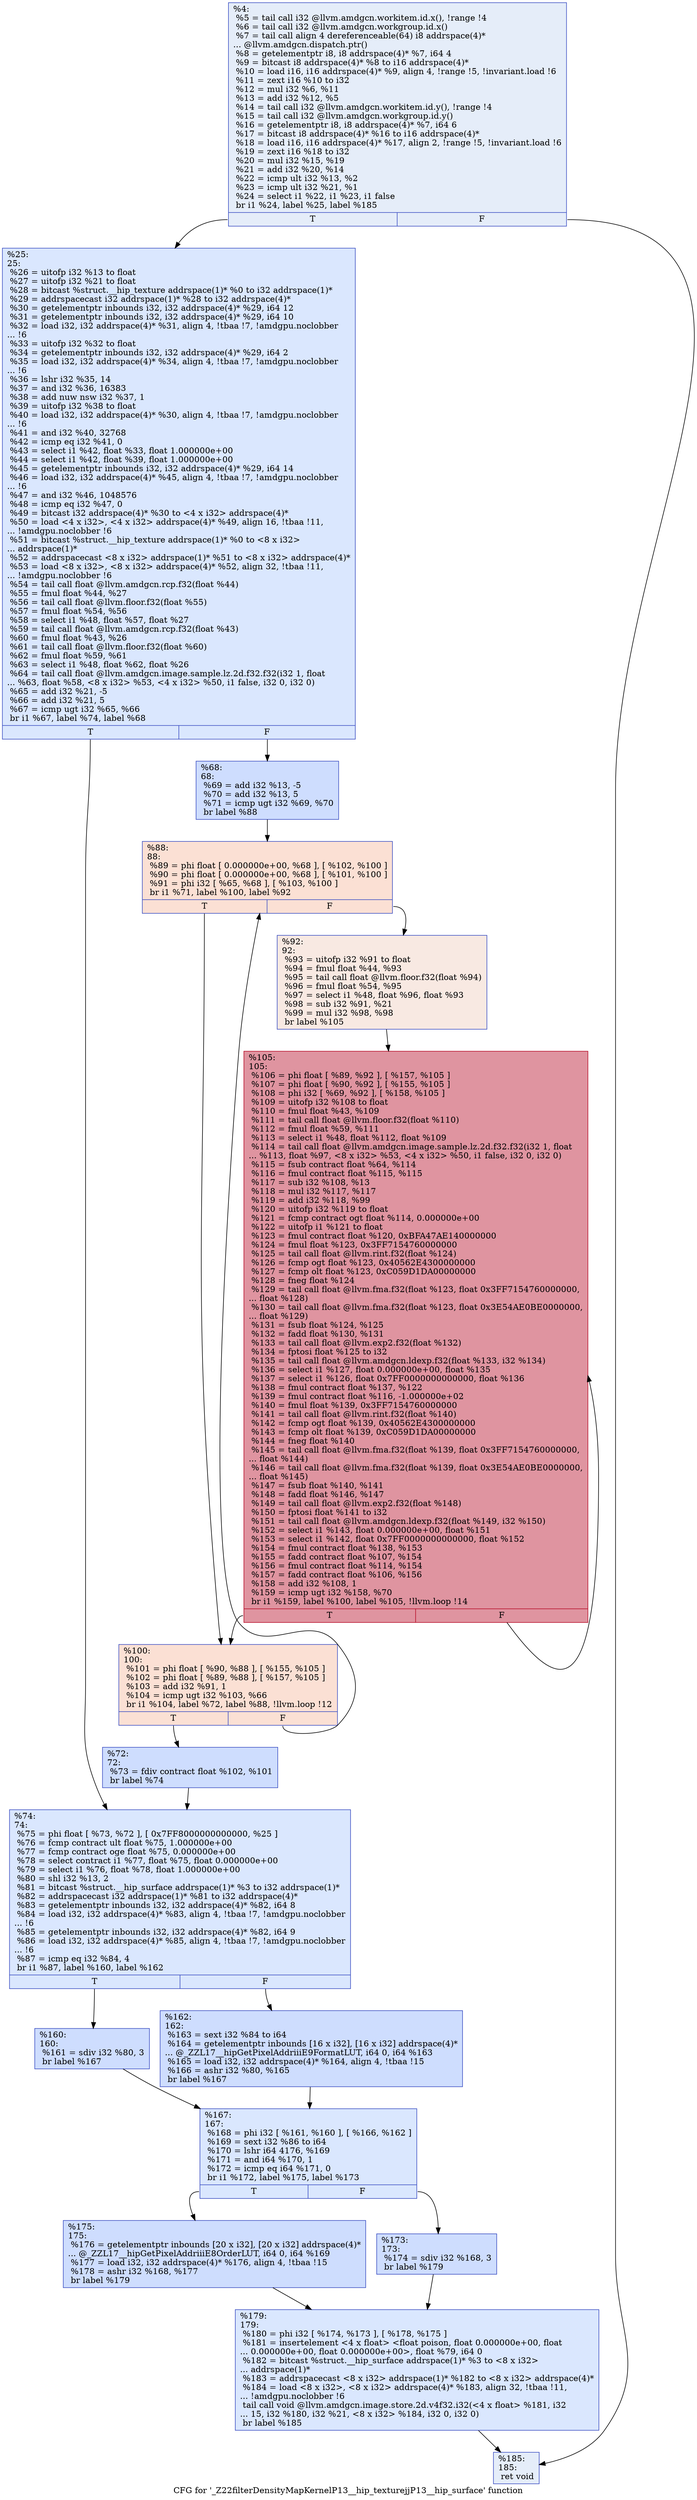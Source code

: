 digraph "CFG for '_Z22filterDensityMapKernelP13__hip_texturejjP13__hip_surface' function" {
	label="CFG for '_Z22filterDensityMapKernelP13__hip_texturejjP13__hip_surface' function";

	Node0x596dfc0 [shape=record,color="#3d50c3ff", style=filled, fillcolor="#c5d6f270",label="{%4:\l  %5 = tail call i32 @llvm.amdgcn.workitem.id.x(), !range !4\l  %6 = tail call i32 @llvm.amdgcn.workgroup.id.x()\l  %7 = tail call align 4 dereferenceable(64) i8 addrspace(4)*\l... @llvm.amdgcn.dispatch.ptr()\l  %8 = getelementptr i8, i8 addrspace(4)* %7, i64 4\l  %9 = bitcast i8 addrspace(4)* %8 to i16 addrspace(4)*\l  %10 = load i16, i16 addrspace(4)* %9, align 4, !range !5, !invariant.load !6\l  %11 = zext i16 %10 to i32\l  %12 = mul i32 %6, %11\l  %13 = add i32 %12, %5\l  %14 = tail call i32 @llvm.amdgcn.workitem.id.y(), !range !4\l  %15 = tail call i32 @llvm.amdgcn.workgroup.id.y()\l  %16 = getelementptr i8, i8 addrspace(4)* %7, i64 6\l  %17 = bitcast i8 addrspace(4)* %16 to i16 addrspace(4)*\l  %18 = load i16, i16 addrspace(4)* %17, align 2, !range !5, !invariant.load !6\l  %19 = zext i16 %18 to i32\l  %20 = mul i32 %15, %19\l  %21 = add i32 %20, %14\l  %22 = icmp ult i32 %13, %2\l  %23 = icmp ult i32 %21, %1\l  %24 = select i1 %22, i1 %23, i1 false\l  br i1 %24, label %25, label %185\l|{<s0>T|<s1>F}}"];
	Node0x596dfc0:s0 -> Node0x5971400;
	Node0x596dfc0:s1 -> Node0x5971490;
	Node0x5971400 [shape=record,color="#3d50c3ff", style=filled, fillcolor="#abc8fd70",label="{%25:\l25:                                               \l  %26 = uitofp i32 %13 to float\l  %27 = uitofp i32 %21 to float\l  %28 = bitcast %struct.__hip_texture addrspace(1)* %0 to i32 addrspace(1)*\l  %29 = addrspacecast i32 addrspace(1)* %28 to i32 addrspace(4)*\l  %30 = getelementptr inbounds i32, i32 addrspace(4)* %29, i64 12\l  %31 = getelementptr inbounds i32, i32 addrspace(4)* %29, i64 10\l  %32 = load i32, i32 addrspace(4)* %31, align 4, !tbaa !7, !amdgpu.noclobber\l... !6\l  %33 = uitofp i32 %32 to float\l  %34 = getelementptr inbounds i32, i32 addrspace(4)* %29, i64 2\l  %35 = load i32, i32 addrspace(4)* %34, align 4, !tbaa !7, !amdgpu.noclobber\l... !6\l  %36 = lshr i32 %35, 14\l  %37 = and i32 %36, 16383\l  %38 = add nuw nsw i32 %37, 1\l  %39 = uitofp i32 %38 to float\l  %40 = load i32, i32 addrspace(4)* %30, align 4, !tbaa !7, !amdgpu.noclobber\l... !6\l  %41 = and i32 %40, 32768\l  %42 = icmp eq i32 %41, 0\l  %43 = select i1 %42, float %33, float 1.000000e+00\l  %44 = select i1 %42, float %39, float 1.000000e+00\l  %45 = getelementptr inbounds i32, i32 addrspace(4)* %29, i64 14\l  %46 = load i32, i32 addrspace(4)* %45, align 4, !tbaa !7, !amdgpu.noclobber\l... !6\l  %47 = and i32 %46, 1048576\l  %48 = icmp eq i32 %47, 0\l  %49 = bitcast i32 addrspace(4)* %30 to \<4 x i32\> addrspace(4)*\l  %50 = load \<4 x i32\>, \<4 x i32\> addrspace(4)* %49, align 16, !tbaa !11,\l... !amdgpu.noclobber !6\l  %51 = bitcast %struct.__hip_texture addrspace(1)* %0 to \<8 x i32\>\l... addrspace(1)*\l  %52 = addrspacecast \<8 x i32\> addrspace(1)* %51 to \<8 x i32\> addrspace(4)*\l  %53 = load \<8 x i32\>, \<8 x i32\> addrspace(4)* %52, align 32, !tbaa !11,\l... !amdgpu.noclobber !6\l  %54 = tail call float @llvm.amdgcn.rcp.f32(float %44)\l  %55 = fmul float %44, %27\l  %56 = tail call float @llvm.floor.f32(float %55)\l  %57 = fmul float %54, %56\l  %58 = select i1 %48, float %57, float %27\l  %59 = tail call float @llvm.amdgcn.rcp.f32(float %43)\l  %60 = fmul float %43, %26\l  %61 = tail call float @llvm.floor.f32(float %60)\l  %62 = fmul float %59, %61\l  %63 = select i1 %48, float %62, float %26\l  %64 = tail call float @llvm.amdgcn.image.sample.lz.2d.f32.f32(i32 1, float\l... %63, float %58, \<8 x i32\> %53, \<4 x i32\> %50, i1 false, i32 0, i32 0)\l  %65 = add i32 %21, -5\l  %66 = add i32 %21, 5\l  %67 = icmp ugt i32 %65, %66\l  br i1 %67, label %74, label %68\l|{<s0>T|<s1>F}}"];
	Node0x5971400:s0 -> Node0x5975840;
	Node0x5971400:s1 -> Node0x59758d0;
	Node0x59758d0 [shape=record,color="#3d50c3ff", style=filled, fillcolor="#8fb1fe70",label="{%68:\l68:                                               \l  %69 = add i32 %13, -5\l  %70 = add i32 %13, 5\l  %71 = icmp ugt i32 %69, %70\l  br label %88\l}"];
	Node0x59758d0 -> Node0x5975bc0;
	Node0x5975c80 [shape=record,color="#3d50c3ff", style=filled, fillcolor="#8fb1fe70",label="{%72:\l72:                                               \l  %73 = fdiv contract float %102, %101\l  br label %74\l}"];
	Node0x5975c80 -> Node0x5975840;
	Node0x5975840 [shape=record,color="#3d50c3ff", style=filled, fillcolor="#abc8fd70",label="{%74:\l74:                                               \l  %75 = phi float [ %73, %72 ], [ 0x7FF8000000000000, %25 ]\l  %76 = fcmp contract ult float %75, 1.000000e+00\l  %77 = fcmp contract oge float %75, 0.000000e+00\l  %78 = select contract i1 %77, float %75, float 0.000000e+00\l  %79 = select i1 %76, float %78, float 1.000000e+00\l  %80 = shl i32 %13, 2\l  %81 = bitcast %struct.__hip_surface addrspace(1)* %3 to i32 addrspace(1)*\l  %82 = addrspacecast i32 addrspace(1)* %81 to i32 addrspace(4)*\l  %83 = getelementptr inbounds i32, i32 addrspace(4)* %82, i64 8\l  %84 = load i32, i32 addrspace(4)* %83, align 4, !tbaa !7, !amdgpu.noclobber\l... !6\l  %85 = getelementptr inbounds i32, i32 addrspace(4)* %82, i64 9\l  %86 = load i32, i32 addrspace(4)* %85, align 4, !tbaa !7, !amdgpu.noclobber\l... !6\l  %87 = icmp eq i32 %84, 4\l  br i1 %87, label %160, label %162\l|{<s0>T|<s1>F}}"];
	Node0x5975840:s0 -> Node0x5976760;
	Node0x5975840:s1 -> Node0x59767f0;
	Node0x5975bc0 [shape=record,color="#3d50c3ff", style=filled, fillcolor="#f7b99e70",label="{%88:\l88:                                               \l  %89 = phi float [ 0.000000e+00, %68 ], [ %102, %100 ]\l  %90 = phi float [ 0.000000e+00, %68 ], [ %101, %100 ]\l  %91 = phi i32 [ %65, %68 ], [ %103, %100 ]\l  br i1 %71, label %100, label %92\l|{<s0>T|<s1>F}}"];
	Node0x5975bc0:s0 -> Node0x5976930;
	Node0x5975bc0:s1 -> Node0x5976c00;
	Node0x5976c00 [shape=record,color="#3d50c3ff", style=filled, fillcolor="#efcebd70",label="{%92:\l92:                                               \l  %93 = uitofp i32 %91 to float\l  %94 = fmul float %44, %93\l  %95 = tail call float @llvm.floor.f32(float %94)\l  %96 = fmul float %54, %95\l  %97 = select i1 %48, float %96, float %93\l  %98 = sub i32 %91, %21\l  %99 = mul i32 %98, %98\l  br label %105\l}"];
	Node0x5976c00 -> Node0x59771c0;
	Node0x5976930 [shape=record,color="#3d50c3ff", style=filled, fillcolor="#f7b99e70",label="{%100:\l100:                                              \l  %101 = phi float [ %90, %88 ], [ %155, %105 ]\l  %102 = phi float [ %89, %88 ], [ %157, %105 ]\l  %103 = add i32 %91, 1\l  %104 = icmp ugt i32 %103, %66\l  br i1 %104, label %72, label %88, !llvm.loop !12\l|{<s0>T|<s1>F}}"];
	Node0x5976930:s0 -> Node0x5975c80;
	Node0x5976930:s1 -> Node0x5975bc0;
	Node0x59771c0 [shape=record,color="#b70d28ff", style=filled, fillcolor="#b70d2870",label="{%105:\l105:                                              \l  %106 = phi float [ %89, %92 ], [ %157, %105 ]\l  %107 = phi float [ %90, %92 ], [ %155, %105 ]\l  %108 = phi i32 [ %69, %92 ], [ %158, %105 ]\l  %109 = uitofp i32 %108 to float\l  %110 = fmul float %43, %109\l  %111 = tail call float @llvm.floor.f32(float %110)\l  %112 = fmul float %59, %111\l  %113 = select i1 %48, float %112, float %109\l  %114 = tail call float @llvm.amdgcn.image.sample.lz.2d.f32.f32(i32 1, float\l... %113, float %97, \<8 x i32\> %53, \<4 x i32\> %50, i1 false, i32 0, i32 0)\l  %115 = fsub contract float %64, %114\l  %116 = fmul contract float %115, %115\l  %117 = sub i32 %108, %13\l  %118 = mul i32 %117, %117\l  %119 = add i32 %118, %99\l  %120 = uitofp i32 %119 to float\l  %121 = fcmp contract ogt float %114, 0.000000e+00\l  %122 = uitofp i1 %121 to float\l  %123 = fmul contract float %120, 0xBFA47AE140000000\l  %124 = fmul float %123, 0x3FF7154760000000\l  %125 = tail call float @llvm.rint.f32(float %124)\l  %126 = fcmp ogt float %123, 0x40562E4300000000\l  %127 = fcmp olt float %123, 0xC059D1DA00000000\l  %128 = fneg float %124\l  %129 = tail call float @llvm.fma.f32(float %123, float 0x3FF7154760000000,\l... float %128)\l  %130 = tail call float @llvm.fma.f32(float %123, float 0x3E54AE0BE0000000,\l... float %129)\l  %131 = fsub float %124, %125\l  %132 = fadd float %130, %131\l  %133 = tail call float @llvm.exp2.f32(float %132)\l  %134 = fptosi float %125 to i32\l  %135 = tail call float @llvm.amdgcn.ldexp.f32(float %133, i32 %134)\l  %136 = select i1 %127, float 0.000000e+00, float %135\l  %137 = select i1 %126, float 0x7FF0000000000000, float %136\l  %138 = fmul contract float %137, %122\l  %139 = fmul contract float %116, -1.000000e+02\l  %140 = fmul float %139, 0x3FF7154760000000\l  %141 = tail call float @llvm.rint.f32(float %140)\l  %142 = fcmp ogt float %139, 0x40562E4300000000\l  %143 = fcmp olt float %139, 0xC059D1DA00000000\l  %144 = fneg float %140\l  %145 = tail call float @llvm.fma.f32(float %139, float 0x3FF7154760000000,\l... float %144)\l  %146 = tail call float @llvm.fma.f32(float %139, float 0x3E54AE0BE0000000,\l... float %145)\l  %147 = fsub float %140, %141\l  %148 = fadd float %146, %147\l  %149 = tail call float @llvm.exp2.f32(float %148)\l  %150 = fptosi float %141 to i32\l  %151 = tail call float @llvm.amdgcn.ldexp.f32(float %149, i32 %150)\l  %152 = select i1 %143, float 0.000000e+00, float %151\l  %153 = select i1 %142, float 0x7FF0000000000000, float %152\l  %154 = fmul contract float %138, %153\l  %155 = fadd contract float %107, %154\l  %156 = fmul contract float %114, %154\l  %157 = fadd contract float %106, %156\l  %158 = add i32 %108, 1\l  %159 = icmp ugt i32 %158, %70\l  br i1 %159, label %100, label %105, !llvm.loop !14\l|{<s0>T|<s1>F}}"];
	Node0x59771c0:s0 -> Node0x5976930;
	Node0x59771c0:s1 -> Node0x59771c0;
	Node0x5976760 [shape=record,color="#3d50c3ff", style=filled, fillcolor="#8fb1fe70",label="{%160:\l160:                                              \l  %161 = sdiv i32 %80, 3\l  br label %167\l}"];
	Node0x5976760 -> Node0x597a880;
	Node0x59767f0 [shape=record,color="#3d50c3ff", style=filled, fillcolor="#8fb1fe70",label="{%162:\l162:                                              \l  %163 = sext i32 %84 to i64\l  %164 = getelementptr inbounds [16 x i32], [16 x i32] addrspace(4)*\l... @_ZZL17__hipGetPixelAddriiiE9FormatLUT, i64 0, i64 %163\l  %165 = load i32, i32 addrspace(4)* %164, align 4, !tbaa !15\l  %166 = ashr i32 %80, %165\l  br label %167\l}"];
	Node0x59767f0 -> Node0x597a880;
	Node0x597a880 [shape=record,color="#3d50c3ff", style=filled, fillcolor="#abc8fd70",label="{%167:\l167:                                              \l  %168 = phi i32 [ %161, %160 ], [ %166, %162 ]\l  %169 = sext i32 %86 to i64\l  %170 = lshr i64 4176, %169\l  %171 = and i64 %170, 1\l  %172 = icmp eq i64 %171, 0\l  br i1 %172, label %175, label %173\l|{<s0>T|<s1>F}}"];
	Node0x597a880:s0 -> Node0x597af90;
	Node0x597a880:s1 -> Node0x597afe0;
	Node0x597afe0 [shape=record,color="#3d50c3ff", style=filled, fillcolor="#8fb1fe70",label="{%173:\l173:                                              \l  %174 = sdiv i32 %168, 3\l  br label %179\l}"];
	Node0x597afe0 -> Node0x597b1b0;
	Node0x597af90 [shape=record,color="#3d50c3ff", style=filled, fillcolor="#8fb1fe70",label="{%175:\l175:                                              \l  %176 = getelementptr inbounds [20 x i32], [20 x i32] addrspace(4)*\l... @_ZZL17__hipGetPixelAddriiiE8OrderLUT, i64 0, i64 %169\l  %177 = load i32, i32 addrspace(4)* %176, align 4, !tbaa !15\l  %178 = ashr i32 %168, %177\l  br label %179\l}"];
	Node0x597af90 -> Node0x597b1b0;
	Node0x597b1b0 [shape=record,color="#3d50c3ff", style=filled, fillcolor="#abc8fd70",label="{%179:\l179:                                              \l  %180 = phi i32 [ %174, %173 ], [ %178, %175 ]\l  %181 = insertelement \<4 x float\> \<float poison, float 0.000000e+00, float\l... 0.000000e+00, float 0.000000e+00\>, float %79, i64 0\l  %182 = bitcast %struct.__hip_surface addrspace(1)* %3 to \<8 x i32\>\l... addrspace(1)*\l  %183 = addrspacecast \<8 x i32\> addrspace(1)* %182 to \<8 x i32\> addrspace(4)*\l  %184 = load \<8 x i32\>, \<8 x i32\> addrspace(4)* %183, align 32, !tbaa !11,\l... !amdgpu.noclobber !6\l  tail call void @llvm.amdgcn.image.store.2d.v4f32.i32(\<4 x float\> %181, i32\l... 15, i32 %180, i32 %21, \<8 x i32\> %184, i32 0, i32 0)\l  br label %185\l}"];
	Node0x597b1b0 -> Node0x5971490;
	Node0x5971490 [shape=record,color="#3d50c3ff", style=filled, fillcolor="#c5d6f270",label="{%185:\l185:                                              \l  ret void\l}"];
}
